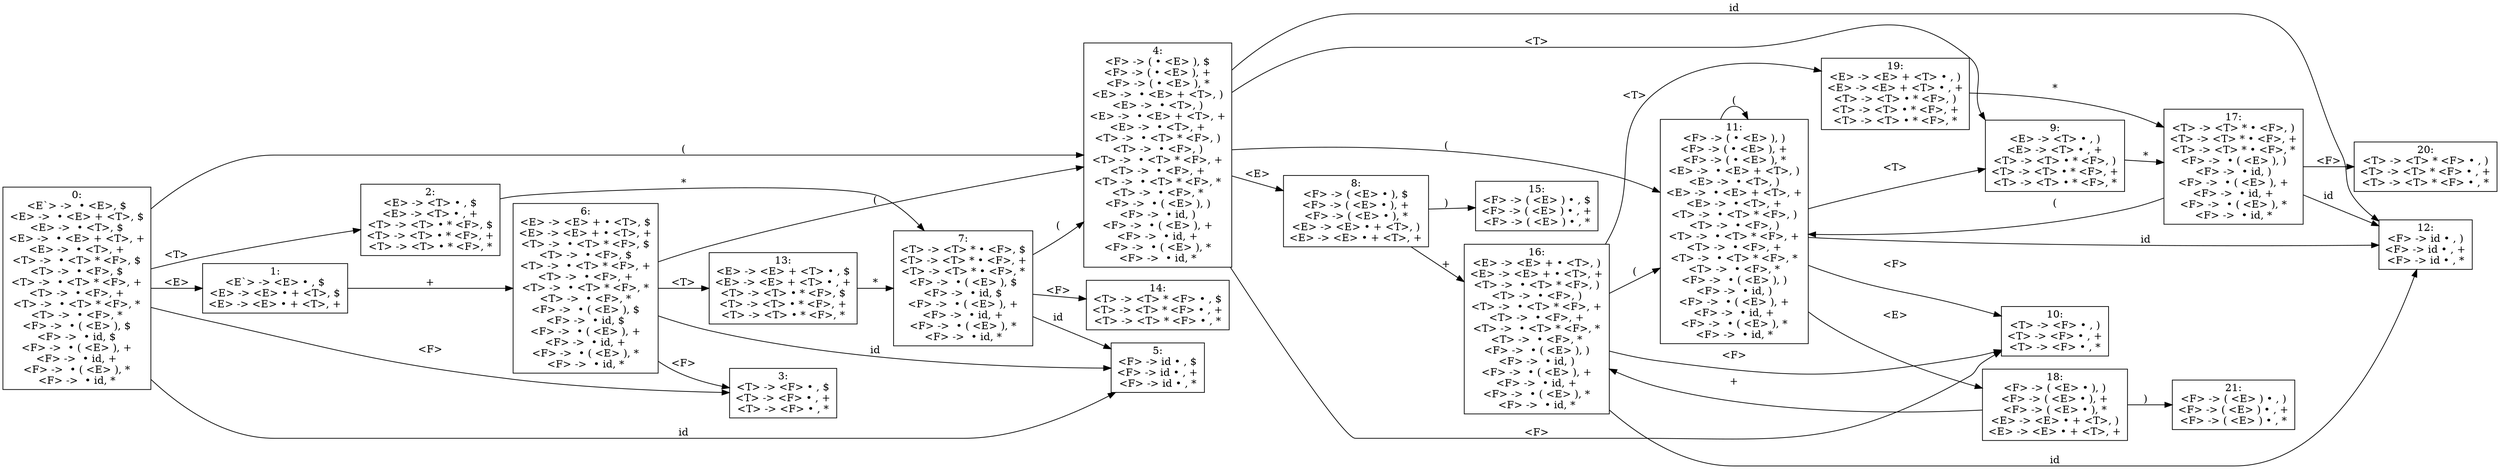 digraph LR0_Automaton {
  rankdir=LR;
  0 [label="0:\n<E`> ->  • <E>, $\n<E> ->  • <E> + <T>, $\n<E> ->  • <T>, $\n<E> ->  • <E> + <T>, +\n<E> ->  • <T>, +\n<T> ->  • <T> * <F>, $\n<T> ->  • <F>, $\n<T> ->  • <T> * <F>, +\n<T> ->  • <F>, +\n<T> ->  • <T> * <F>, *\n<T> ->  • <F>, *\n<F> ->  • ( <E> ), $\n<F> ->  • id, $\n<F> ->  • ( <E> ), +\n<F> ->  • id, +\n<F> ->  • ( <E> ), *\n<F> ->  • id, *", shape=box];
  1 [label="1:\n<E`> -> <E> • , $\n<E> -> <E> • + <T>, $\n<E> -> <E> • + <T>, +", shape=box];
  2 [label="2:\n<E> -> <T> • , $\n<E> -> <T> • , +\n<T> -> <T> • * <F>, $\n<T> -> <T> • * <F>, +\n<T> -> <T> • * <F>, *", shape=box];
  3 [label="3:\n<T> -> <F> • , $\n<T> -> <F> • , +\n<T> -> <F> • , *", shape=box];
  4 [label="4:\n<F> -> ( • <E> ), $\n<F> -> ( • <E> ), +\n<F> -> ( • <E> ), *\n<E> ->  • <E> + <T>, )\n<E> ->  • <T>, )\n<E> ->  • <E> + <T>, +\n<E> ->  • <T>, +\n<T> ->  • <T> * <F>, )\n<T> ->  • <F>, )\n<T> ->  • <T> * <F>, +\n<T> ->  • <F>, +\n<T> ->  • <T> * <F>, *\n<T> ->  • <F>, *\n<F> ->  • ( <E> ), )\n<F> ->  • id, )\n<F> ->  • ( <E> ), +\n<F> ->  • id, +\n<F> ->  • ( <E> ), *\n<F> ->  • id, *", shape=box];
  5 [label="5:\n<F> -> id • , $\n<F> -> id • , +\n<F> -> id • , *", shape=box];
  6 [label="6:\n<E> -> <E> + • <T>, $\n<E> -> <E> + • <T>, +\n<T> ->  • <T> * <F>, $\n<T> ->  • <F>, $\n<T> ->  • <T> * <F>, +\n<T> ->  • <F>, +\n<T> ->  • <T> * <F>, *\n<T> ->  • <F>, *\n<F> ->  • ( <E> ), $\n<F> ->  • id, $\n<F> ->  • ( <E> ), +\n<F> ->  • id, +\n<F> ->  • ( <E> ), *\n<F> ->  • id, *", shape=box];
  7 [label="7:\n<T> -> <T> * • <F>, $\n<T> -> <T> * • <F>, +\n<T> -> <T> * • <F>, *\n<F> ->  • ( <E> ), $\n<F> ->  • id, $\n<F> ->  • ( <E> ), +\n<F> ->  • id, +\n<F> ->  • ( <E> ), *\n<F> ->  • id, *", shape=box];
  8 [label="8:\n<F> -> ( <E> • ), $\n<F> -> ( <E> • ), +\n<F> -> ( <E> • ), *\n<E> -> <E> • + <T>, )\n<E> -> <E> • + <T>, +", shape=box];
  9 [label="9:\n<E> -> <T> • , )\n<E> -> <T> • , +\n<T> -> <T> • * <F>, )\n<T> -> <T> • * <F>, +\n<T> -> <T> • * <F>, *", shape=box];
  10 [label="10:\n<T> -> <F> • , )\n<T> -> <F> • , +\n<T> -> <F> • , *", shape=box];
  11 [label="11:\n<F> -> ( • <E> ), )\n<F> -> ( • <E> ), +\n<F> -> ( • <E> ), *\n<E> ->  • <E> + <T>, )\n<E> ->  • <T>, )\n<E> ->  • <E> + <T>, +\n<E> ->  • <T>, +\n<T> ->  • <T> * <F>, )\n<T> ->  • <F>, )\n<T> ->  • <T> * <F>, +\n<T> ->  • <F>, +\n<T> ->  • <T> * <F>, *\n<T> ->  • <F>, *\n<F> ->  • ( <E> ), )\n<F> ->  • id, )\n<F> ->  • ( <E> ), +\n<F> ->  • id, +\n<F> ->  • ( <E> ), *\n<F> ->  • id, *", shape=box];
  12 [label="12:\n<F> -> id • , )\n<F> -> id • , +\n<F> -> id • , *", shape=box];
  13 [label="13:\n<E> -> <E> + <T> • , $\n<E> -> <E> + <T> • , +\n<T> -> <T> • * <F>, $\n<T> -> <T> • * <F>, +\n<T> -> <T> • * <F>, *", shape=box];
  14 [label="14:\n<T> -> <T> * <F> • , $\n<T> -> <T> * <F> • , +\n<T> -> <T> * <F> • , *", shape=box];
  15 [label="15:\n<F> -> ( <E> ) • , $\n<F> -> ( <E> ) • , +\n<F> -> ( <E> ) • , *", shape=box];
  16 [label="16:\n<E> -> <E> + • <T>, )\n<E> -> <E> + • <T>, +\n<T> ->  • <T> * <F>, )\n<T> ->  • <F>, )\n<T> ->  • <T> * <F>, +\n<T> ->  • <F>, +\n<T> ->  • <T> * <F>, *\n<T> ->  • <F>, *\n<F> ->  • ( <E> ), )\n<F> ->  • id, )\n<F> ->  • ( <E> ), +\n<F> ->  • id, +\n<F> ->  • ( <E> ), *\n<F> ->  • id, *", shape=box];
  17 [label="17:\n<T> -> <T> * • <F>, )\n<T> -> <T> * • <F>, +\n<T> -> <T> * • <F>, *\n<F> ->  • ( <E> ), )\n<F> ->  • id, )\n<F> ->  • ( <E> ), +\n<F> ->  • id, +\n<F> ->  • ( <E> ), *\n<F> ->  • id, *", shape=box];
  18 [label="18:\n<F> -> ( <E> • ), )\n<F> -> ( <E> • ), +\n<F> -> ( <E> • ), *\n<E> -> <E> • + <T>, )\n<E> -> <E> • + <T>, +", shape=box];
  19 [label="19:\n<E> -> <E> + <T> • , )\n<E> -> <E> + <T> • , +\n<T> -> <T> • * <F>, )\n<T> -> <T> • * <F>, +\n<T> -> <T> • * <F>, *", shape=box];
  20 [label="20:\n<T> -> <T> * <F> • , )\n<T> -> <T> * <F> • , +\n<T> -> <T> * <F> • , *", shape=box];
  21 [label="21:\n<F> -> ( <E> ) • , )\n<F> -> ( <E> ) • , +\n<F> -> ( <E> ) • , *", shape=box];
  0 -> 1 [label="<E>"];
  0 -> 2 [label="<T>"];
  0 -> 3 [label="<F>"];
  0 -> 4 [label="("];
  0 -> 5 [label="id"];
  1 -> 6 [label="+"];
  2 -> 7 [label="*"];
  4 -> 8 [label="<E>"];
  4 -> 9 [label="<T>"];
  4 -> 10 [label="<F>"];
  4 -> 11 [label="("];
  4 -> 12 [label="id"];
  6 -> 13 [label="<T>"];
  6 -> 3 [label="<F>"];
  6 -> 4 [label="("];
  6 -> 5 [label="id"];
  7 -> 14 [label="<F>"];
  7 -> 4 [label="("];
  7 -> 5 [label="id"];
  8 -> 15 [label=")"];
  8 -> 16 [label="+"];
  9 -> 17 [label="*"];
  11 -> 18 [label="<E>"];
  11 -> 9 [label="<T>"];
  11 -> 10 [label="<F>"];
  11 -> 11 [label="("];
  11 -> 12 [label="id"];
  13 -> 7 [label="*"];
  16 -> 19 [label="<T>"];
  16 -> 10 [label="<F>"];
  16 -> 11 [label="("];
  16 -> 12 [label="id"];
  17 -> 20 [label="<F>"];
  17 -> 11 [label="("];
  17 -> 12 [label="id"];
  18 -> 21 [label=")"];
  18 -> 16 [label="+"];
  19 -> 17 [label="*"];
}